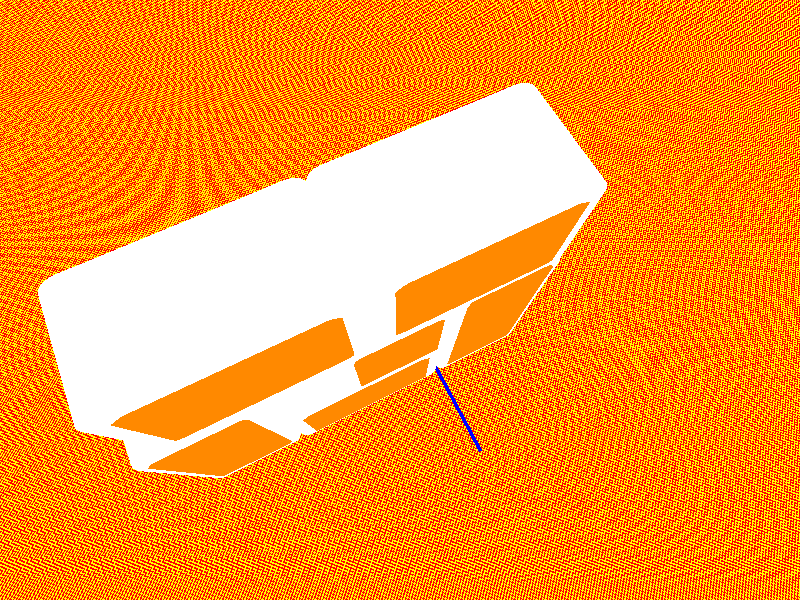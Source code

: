 #version 3.7;
#include "shapes.inc"
#include "colors.inc"
#declare B_ext = Round_Box (
    <0,0,0>, <5,10,5>
    0.4, 
    false,
)
#declare B_int = Round_Box(
    <0.5,0.7,-1>,
    <4.5,9.8,6>,
    0.3,
    false
)
#declare Boite = difference
{
    object 
    {
        B_ext 
        texture
        {
            pigment{rgb 1}
            finish {
                    ambient 0.2
                    diffuse 0.9
                    specular 0.6
                    reflection 0.2
                }
        }
        
    }
    object {B_int texture{pigment {Orange}}}
}
#declare BoiteCarree = object{
    Boite scale <1.0, 0.5, 1.0> // <x, y, z>
}
#declare BoiteLarge = object {
    Boite scale <1.7,0.5,1>
}

#declare Meuble = union {
object{BoiteLarge scale 10}
object{BoiteCarree translate<0,5.5,0> scale 10}
object{Boite translate<-5,0,0> scale y*1.1 scale 10}
object{BoiteLarge translate<-5,11,0> scale 10}
object{Boite translate<8.5,0,0> scale 10}
object{BoiteLarge translate<3.5,11,0> scale 10}
}

object{Meuble}

cylinder {  // Positive X-axis (red)
  <0, 0, 0>  // Start point
  <100, 0, 0>  // End point
  1
  pigment { rgb<1,0,0> }
}
cylinder {  // Positive Y-axis (green)
  <0, 0, 0>
  <0, 100, 0>
  1
  pigment {  rgb<0,1,0>  }
}
cylinder {  // Positive Z-axis (blue)
  <0, 0, 0>
  <0, 0, 100>
  1
  pigment {  rgb<0,0,1> }
}
//Bien translate de 1/2 cm sur les surfaces confondus
background{
    <0.2,0.2,1>
}
plane {
    <0,1,0>, 0
    pigment {
        checker Red Yellow
    }
}
camera{ right x * image_width/image_height
    up y * 1
    location <50,300,100>
    look_at <0,0,0>
    angle 75
}
light_source{ 
    <-60,60,-60>
    rgb 1 
}
global_settings{
    ambient_light rgb <1,1,1>
    assumed_gamma 2.0
}
